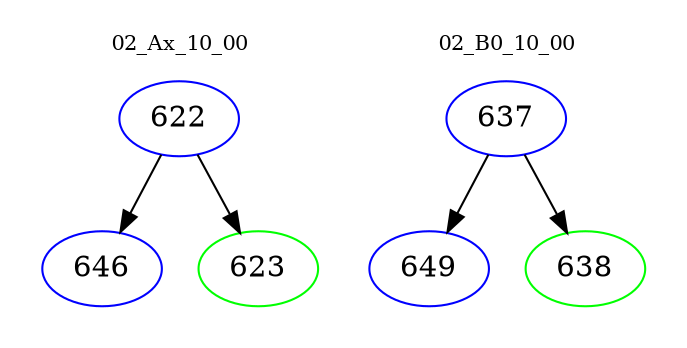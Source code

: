 digraph{
subgraph cluster_0 {
color = white
label = "02_Ax_10_00";
fontsize=10;
T0_622 [label="622", color="blue"]
T0_622 -> T0_646 [color="black"]
T0_646 [label="646", color="blue"]
T0_622 -> T0_623 [color="black"]
T0_623 [label="623", color="green"]
}
subgraph cluster_1 {
color = white
label = "02_B0_10_00";
fontsize=10;
T1_637 [label="637", color="blue"]
T1_637 -> T1_649 [color="black"]
T1_649 [label="649", color="blue"]
T1_637 -> T1_638 [color="black"]
T1_638 [label="638", color="green"]
}
}
